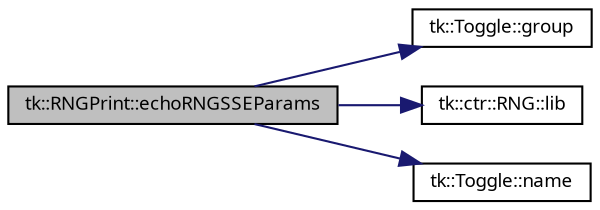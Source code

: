 digraph "tk::RNGPrint::echoRNGSSEParams"
{
 // INTERACTIVE_SVG=YES
  bgcolor="transparent";
  edge [fontname="sans-serif",fontsize="9",labelfontname="sans-serif",labelfontsize="9"];
  node [fontname="sans-serif",fontsize="9",shape=record];
  rankdir="LR";
  Node1 [label="tk::RNGPrint::echoRNGSSEParams",height=0.2,width=0.4,color="black", fillcolor="grey75", style="filled", fontcolor="black"];
  Node1 -> Node2 [color="midnightblue",fontsize="9",style="solid",fontname="sans-serif"];
  Node2 [label="tk::Toggle::group",height=0.2,width=0.4,color="black",URL="$classtk_1_1_toggle.html#ac94dd097af189c12cbe902183da73617",tooltip="Used to access template typename from outside. "];
  Node1 -> Node3 [color="midnightblue",fontsize="9",style="solid",fontname="sans-serif"];
  Node3 [label="tk::ctr::RNG::lib",height=0.2,width=0.4,color="black",URL="$classtk_1_1ctr_1_1_r_n_g.html#ae6301c2d864392fbb7508429577c04ab",tooltip="Return RNG library type based on RNG options enum. "];
  Node1 -> Node4 [color="midnightblue",fontsize="9",style="solid",fontname="sans-serif"];
  Node4 [label="tk::Toggle::name",height=0.2,width=0.4,color="black",URL="$classtk_1_1_toggle.html#a0d14399ea9ad658b21582304168f4747"];
}
